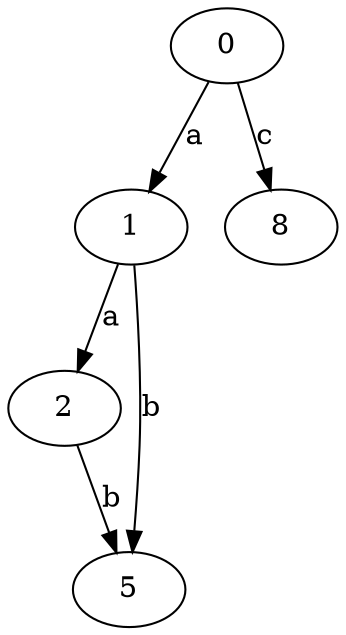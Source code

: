 strict digraph  {
1;
0;
2;
5;
8;
1 -> 2  [label=a];
1 -> 5  [label=b];
0 -> 1  [label=a];
0 -> 8  [label=c];
2 -> 5  [label=b];
}
